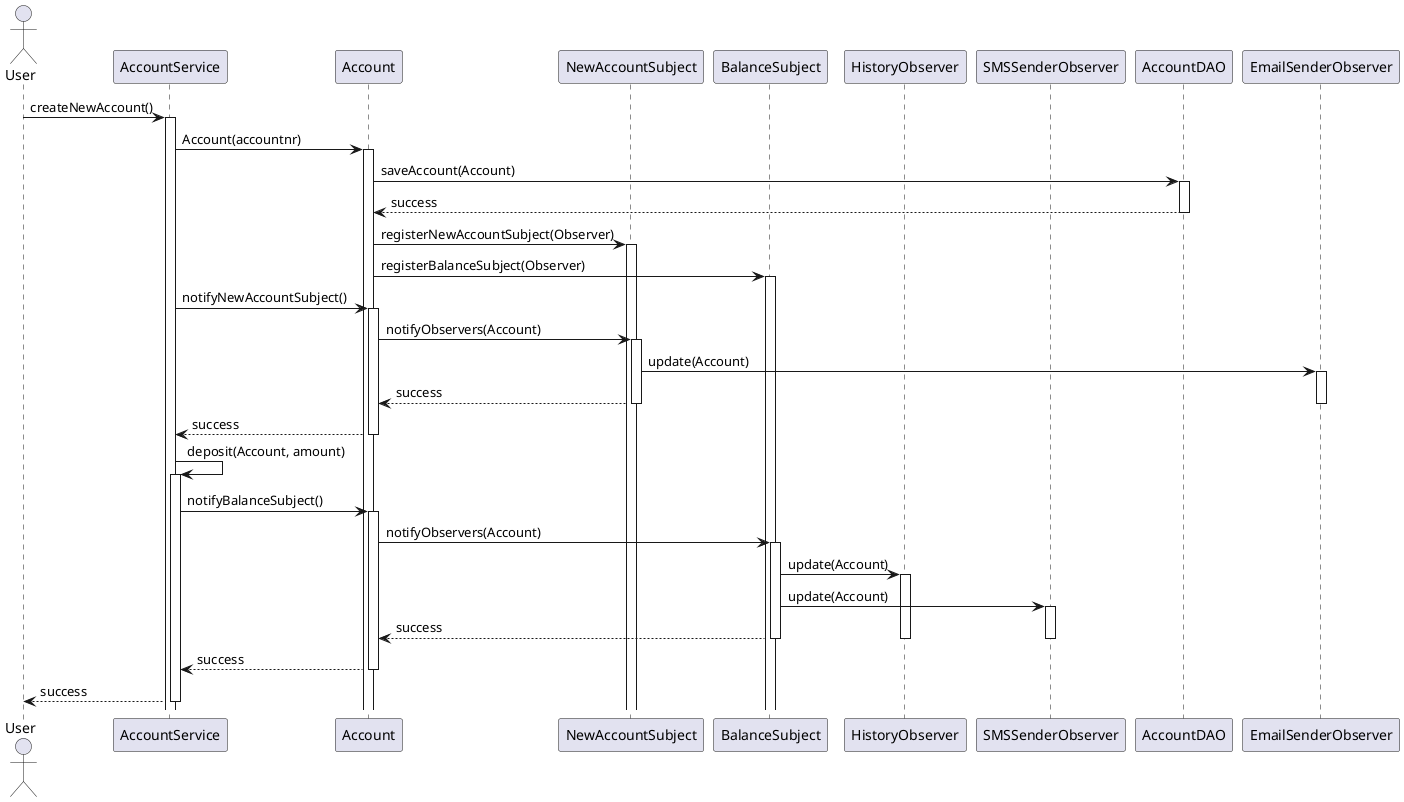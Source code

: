 @startuml

actor User
participant "AccountService" as Service
participant "Account" as Account
participant "NewAccountSubject" as NewAccountSubject
participant "BalanceSubject" as BalanceSubject
participant "HistoryObserver" as HistoryObserver
participant "SMSSenderObserver" as SMSObserver

User -> Service: createNewAccount()
activate Service
Service -> Account: Account(accountnr)
activate Account
Account -> AccountDAO: saveAccount(Account)
activate AccountDAO
AccountDAO --> Account: success
deactivate AccountDAO
Account -> NewAccountSubject: registerNewAccountSubject(Observer)
activate NewAccountSubject
Account -> BalanceSubject: registerBalanceSubject(Observer)
activate BalanceSubject

Service -> Account: notifyNewAccountSubject()
activate Account
Account -> NewAccountSubject: notifyObservers(Account)
activate NewAccountSubject
NewAccountSubject -> EmailSenderObserver: update(Account)
activate EmailSenderObserver
NewAccountSubject --> Account: success
deactivate NewAccountSubject
deactivate EmailSenderObserver
Account --> Service: success
deactivate Account



Service -> Service: deposit(Account, amount)
activate Service
Service -> Account: notifyBalanceSubject()
activate Account
Account -> BalanceSubject: notifyObservers(Account)
activate BalanceSubject
BalanceSubject -> HistoryObserver: update(Account)
activate HistoryObserver
BalanceSubject -> SMSObserver: update(Account)
activate SMSObserver
BalanceSubject --> Account: success
deactivate BalanceSubject
deactivate EmailSenderObserver
deactivate HistoryObserver
deactivate SMSObserver
Account --> Service: success
deactivate Account
Service --> User: success
deactivate Service

@enduml
